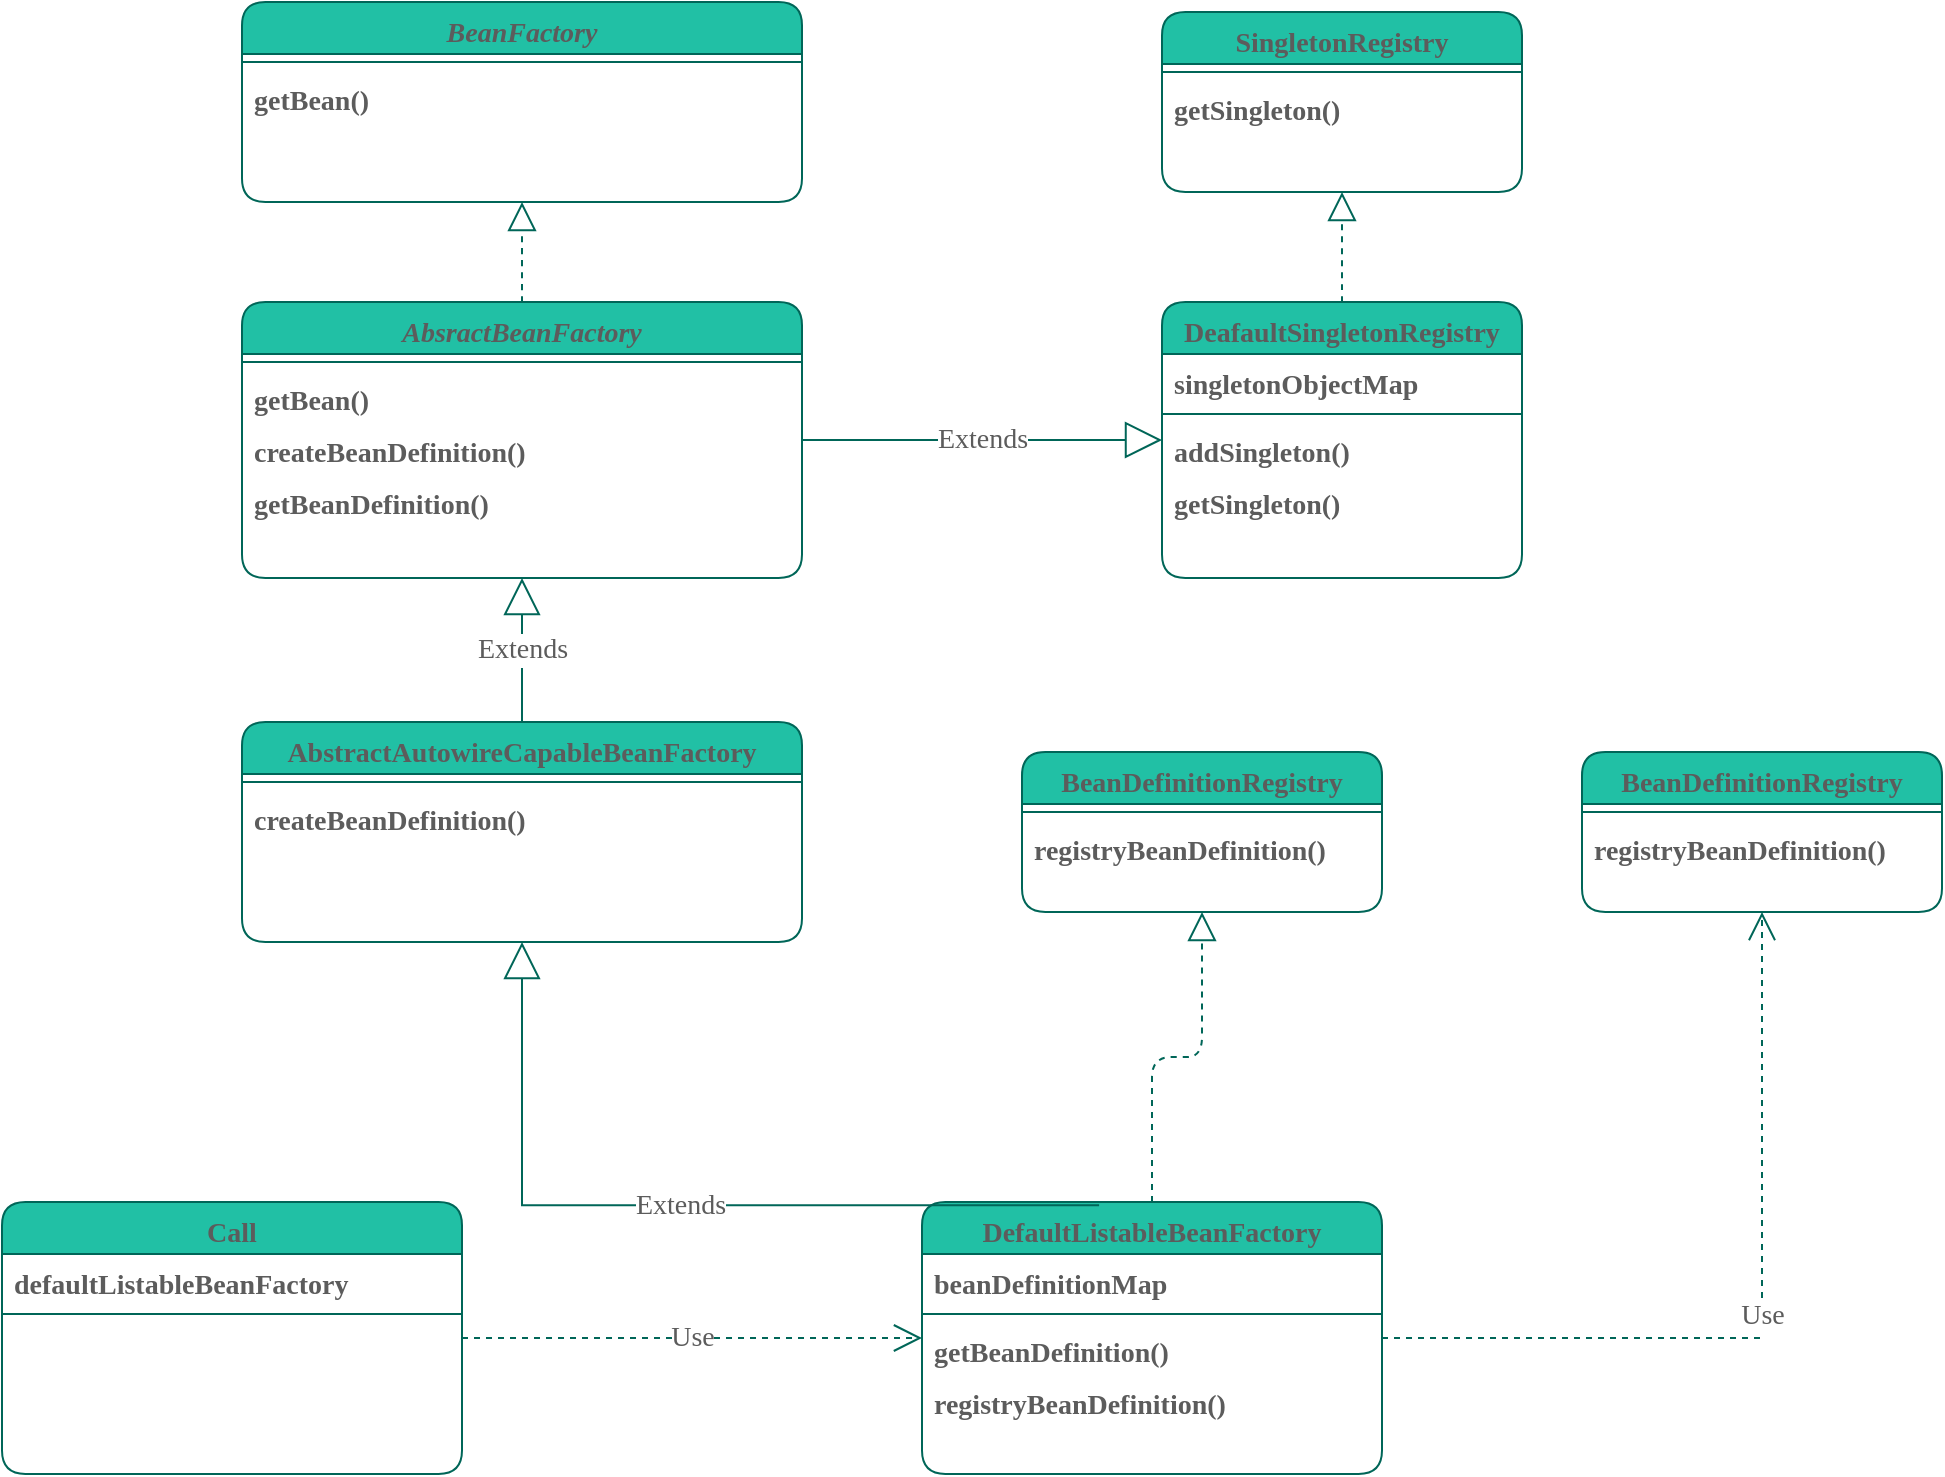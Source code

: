 <mxfile version="19.0.1" type="device"><diagram id="C5RBs43oDa-KdzZeNtuy" name="Page-1"><mxGraphModel dx="2497" dy="1349" grid="1" gridSize="10" guides="1" tooltips="1" connect="1" arrows="1" fold="1" page="1" pageScale="1" pageWidth="1169" pageHeight="827" math="0" shadow="0"><root><mxCell id="WIyWlLk6GJQsqaUBKTNV-0"/><mxCell id="WIyWlLk6GJQsqaUBKTNV-1" parent="WIyWlLk6GJQsqaUBKTNV-0"/><mxCell id="zkfFHV4jXpPFQw0GAbJ--0" value="AbsractBeanFactory" style="swimlane;fontStyle=3;align=center;verticalAlign=top;childLayout=stackLayout;horizontal=1;startSize=26;horizontalStack=0;resizeParent=1;resizeLast=0;collapsible=1;marginBottom=0;rounded=1;shadow=0;strokeWidth=1;fillColor=#21C0A5;strokeColor=#006658;fontColor=#5C5C5C;fontFamily=Comic Sans MS;fontSize=14;" parent="WIyWlLk6GJQsqaUBKTNV-1" vertex="1"><mxGeometry x="180" y="200" width="280" height="138" as="geometry"><mxRectangle x="230" y="140" width="160" height="26" as="alternateBounds"/></mxGeometry></mxCell><mxCell id="zkfFHV4jXpPFQw0GAbJ--4" value="" style="line;html=1;strokeWidth=1;align=left;verticalAlign=middle;spacingTop=-1;spacingLeft=3;spacingRight=3;rotatable=0;labelPosition=right;points=[];portConstraint=eastwest;fillColor=#21C0A5;strokeColor=#006658;fontColor=#5C5C5C;rounded=1;fontFamily=Comic Sans MS;fontStyle=1;fontSize=14;" parent="zkfFHV4jXpPFQw0GAbJ--0" vertex="1"><mxGeometry y="26" width="280" height="8" as="geometry"/></mxCell><mxCell id="zkfFHV4jXpPFQw0GAbJ--5" value="getBean()" style="text;align=left;verticalAlign=top;spacingLeft=4;spacingRight=4;overflow=hidden;rotatable=0;points=[[0,0.5],[1,0.5]];portConstraint=eastwest;fontColor=#5C5C5C;rounded=1;fontFamily=Comic Sans MS;fontStyle=1;fontSize=14;" parent="zkfFHV4jXpPFQw0GAbJ--0" vertex="1"><mxGeometry y="34" width="280" height="26" as="geometry"/></mxCell><mxCell id="TjunQlxCx7oym77YHdw6-30" value="createBeanDefinition()" style="text;align=left;verticalAlign=top;spacingLeft=4;spacingRight=4;overflow=hidden;rotatable=0;points=[[0,0.5],[1,0.5]];portConstraint=eastwest;fontColor=#5C5C5C;rounded=1;fontFamily=Comic Sans MS;fontStyle=1;fontSize=14;" vertex="1" parent="zkfFHV4jXpPFQw0GAbJ--0"><mxGeometry y="60" width="280" height="26" as="geometry"/></mxCell><mxCell id="TjunQlxCx7oym77YHdw6-29" value="getBeanDefinition()" style="text;align=left;verticalAlign=top;spacingLeft=4;spacingRight=4;overflow=hidden;rotatable=0;points=[[0,0.5],[1,0.5]];portConstraint=eastwest;fontColor=#5C5C5C;rounded=1;fontFamily=Comic Sans MS;fontStyle=1;fontSize=14;" vertex="1" parent="zkfFHV4jXpPFQw0GAbJ--0"><mxGeometry y="86" width="280" height="26" as="geometry"/></mxCell><mxCell id="zkfFHV4jXpPFQw0GAbJ--6" value="AbstractAutowireCapableBeanFactory" style="swimlane;fontStyle=1;align=center;verticalAlign=top;childLayout=stackLayout;horizontal=1;startSize=26;horizontalStack=0;resizeParent=1;resizeLast=0;collapsible=1;marginBottom=0;rounded=1;shadow=0;strokeWidth=1;fillColor=#21C0A5;strokeColor=#006658;fontColor=#5C5C5C;fontFamily=Comic Sans MS;fontSize=14;" parent="WIyWlLk6GJQsqaUBKTNV-1" vertex="1"><mxGeometry x="180" y="410" width="280" height="110" as="geometry"><mxRectangle x="130" y="380" width="160" height="26" as="alternateBounds"/></mxGeometry></mxCell><mxCell id="zkfFHV4jXpPFQw0GAbJ--9" value="" style="line;html=1;strokeWidth=1;align=left;verticalAlign=middle;spacingTop=-1;spacingLeft=3;spacingRight=3;rotatable=0;labelPosition=right;points=[];portConstraint=eastwest;fillColor=#21C0A5;strokeColor=#006658;fontColor=#5C5C5C;rounded=1;fontFamily=Comic Sans MS;fontStyle=1;fontSize=14;" parent="zkfFHV4jXpPFQw0GAbJ--6" vertex="1"><mxGeometry y="26" width="280" height="8" as="geometry"/></mxCell><mxCell id="TjunQlxCx7oym77YHdw6-33" value="createBeanDefinition()" style="text;align=left;verticalAlign=top;spacingLeft=4;spacingRight=4;overflow=hidden;rotatable=0;points=[[0,0.5],[1,0.5]];portConstraint=eastwest;fontColor=#5C5C5C;rounded=1;fontFamily=Comic Sans MS;fontStyle=1;fontSize=14;" vertex="1" parent="zkfFHV4jXpPFQw0GAbJ--6"><mxGeometry y="34" width="280" height="26" as="geometry"/></mxCell><mxCell id="zkfFHV4jXpPFQw0GAbJ--13" value="DefaultListableBeanFactory" style="swimlane;fontStyle=1;align=center;verticalAlign=top;childLayout=stackLayout;horizontal=1;startSize=26;horizontalStack=0;resizeParent=1;resizeLast=0;collapsible=1;marginBottom=0;rounded=1;shadow=0;strokeWidth=1;fillColor=#21C0A5;strokeColor=#006658;fontColor=#5C5C5C;fontFamily=Comic Sans MS;fontSize=14;" parent="WIyWlLk6GJQsqaUBKTNV-1" vertex="1"><mxGeometry x="520" y="650" width="230" height="136" as="geometry"><mxRectangle x="340" y="380" width="170" height="26" as="alternateBounds"/></mxGeometry></mxCell><mxCell id="zkfFHV4jXpPFQw0GAbJ--14" value="beanDefinitionMap" style="text;align=left;verticalAlign=top;spacingLeft=4;spacingRight=4;overflow=hidden;rotatable=0;points=[[0,0.5],[1,0.5]];portConstraint=eastwest;fontColor=#5C5C5C;rounded=1;fontFamily=Comic Sans MS;fontStyle=1;fontSize=14;" parent="zkfFHV4jXpPFQw0GAbJ--13" vertex="1"><mxGeometry y="26" width="230" height="26" as="geometry"/></mxCell><mxCell id="zkfFHV4jXpPFQw0GAbJ--15" value="" style="line;html=1;strokeWidth=1;align=left;verticalAlign=middle;spacingTop=-1;spacingLeft=3;spacingRight=3;rotatable=0;labelPosition=right;points=[];portConstraint=eastwest;fillColor=#21C0A5;strokeColor=#006658;fontColor=#5C5C5C;rounded=1;fontFamily=Comic Sans MS;fontStyle=1;fontSize=14;" parent="zkfFHV4jXpPFQw0GAbJ--13" vertex="1"><mxGeometry y="52" width="230" height="8" as="geometry"/></mxCell><mxCell id="TjunQlxCx7oym77YHdw6-34" value="getBeanDefinition()" style="text;align=left;verticalAlign=top;spacingLeft=4;spacingRight=4;overflow=hidden;rotatable=0;points=[[0,0.5],[1,0.5]];portConstraint=eastwest;fontColor=#5C5C5C;rounded=1;fontFamily=Comic Sans MS;fontStyle=1;fontSize=14;" vertex="1" parent="zkfFHV4jXpPFQw0GAbJ--13"><mxGeometry y="60" width="230" height="26" as="geometry"/></mxCell><mxCell id="TjunQlxCx7oym77YHdw6-35" value="registryBeanDefinition()" style="text;align=left;verticalAlign=top;spacingLeft=4;spacingRight=4;overflow=hidden;rotatable=0;points=[[0,0.5],[1,0.5]];portConstraint=eastwest;fontColor=#5C5C5C;rounded=1;fontFamily=Comic Sans MS;fontStyle=1;fontSize=14;" vertex="1" parent="zkfFHV4jXpPFQw0GAbJ--13"><mxGeometry y="86" width="230" height="26" as="geometry"/></mxCell><mxCell id="zkfFHV4jXpPFQw0GAbJ--17" value="SingletonRegistry" style="swimlane;fontStyle=1;align=center;verticalAlign=top;childLayout=stackLayout;horizontal=1;startSize=26;horizontalStack=0;resizeParent=1;resizeLast=0;collapsible=1;marginBottom=0;rounded=1;shadow=0;strokeWidth=1;fillColor=#21C0A5;strokeColor=#006658;fontColor=#5C5C5C;fontFamily=Comic Sans MS;fontSize=14;" parent="WIyWlLk6GJQsqaUBKTNV-1" vertex="1"><mxGeometry x="640" y="55" width="180" height="90" as="geometry"><mxRectangle x="550" y="140" width="160" height="26" as="alternateBounds"/></mxGeometry></mxCell><mxCell id="zkfFHV4jXpPFQw0GAbJ--23" value="" style="line;html=1;strokeWidth=1;align=left;verticalAlign=middle;spacingTop=-1;spacingLeft=3;spacingRight=3;rotatable=0;labelPosition=right;points=[];portConstraint=eastwest;fillColor=#21C0A5;strokeColor=#006658;fontColor=#5C5C5C;rounded=1;fontFamily=Comic Sans MS;fontStyle=1;fontSize=14;" parent="zkfFHV4jXpPFQw0GAbJ--17" vertex="1"><mxGeometry y="26" width="180" height="8" as="geometry"/></mxCell><mxCell id="zkfFHV4jXpPFQw0GAbJ--25" value="getSingleton()" style="text;align=left;verticalAlign=top;spacingLeft=4;spacingRight=4;overflow=hidden;rotatable=0;points=[[0,0.5],[1,0.5]];portConstraint=eastwest;fontColor=#5C5C5C;rounded=1;fontFamily=Comic Sans MS;fontStyle=1;fontSize=14;" parent="zkfFHV4jXpPFQw0GAbJ--17" vertex="1"><mxGeometry y="34" width="180" height="26" as="geometry"/></mxCell><mxCell id="TjunQlxCx7oym77YHdw6-0" value="DeafaultSingletonRegistry" style="swimlane;fontStyle=1;align=center;verticalAlign=top;childLayout=stackLayout;horizontal=1;startSize=26;horizontalStack=0;resizeParent=1;resizeLast=0;collapsible=1;marginBottom=0;rounded=1;shadow=0;strokeWidth=1;fillColor=#21C0A5;strokeColor=#006658;fontColor=#5C5C5C;fontFamily=Comic Sans MS;fontSize=14;" vertex="1" parent="WIyWlLk6GJQsqaUBKTNV-1"><mxGeometry x="640" y="200" width="180" height="138" as="geometry"><mxRectangle x="550" y="140" width="160" height="26" as="alternateBounds"/></mxGeometry></mxCell><mxCell id="TjunQlxCx7oym77YHdw6-5" value="singletonObjectMap" style="text;align=left;verticalAlign=top;spacingLeft=4;spacingRight=4;overflow=hidden;rotatable=0;points=[[0,0.5],[1,0.5]];portConstraint=eastwest;rounded=1;shadow=0;html=0;fontColor=#5C5C5C;fontFamily=Comic Sans MS;fontStyle=1;fontSize=14;" vertex="1" parent="TjunQlxCx7oym77YHdw6-0"><mxGeometry y="26" width="180" height="26" as="geometry"/></mxCell><mxCell id="TjunQlxCx7oym77YHdw6-6" value="" style="line;html=1;strokeWidth=1;align=left;verticalAlign=middle;spacingTop=-1;spacingLeft=3;spacingRight=3;rotatable=0;labelPosition=right;points=[];portConstraint=eastwest;fillColor=#21C0A5;strokeColor=#006658;fontColor=#5C5C5C;rounded=1;fontFamily=Comic Sans MS;fontStyle=1;fontSize=14;" vertex="1" parent="TjunQlxCx7oym77YHdw6-0"><mxGeometry y="52" width="180" height="8" as="geometry"/></mxCell><mxCell id="TjunQlxCx7oym77YHdw6-7" value="addSingleton()" style="text;align=left;verticalAlign=top;spacingLeft=4;spacingRight=4;overflow=hidden;rotatable=0;points=[[0,0.5],[1,0.5]];portConstraint=eastwest;fontColor=#5C5C5C;rounded=1;fontFamily=Comic Sans MS;fontStyle=1;fontSize=14;" vertex="1" parent="TjunQlxCx7oym77YHdw6-0"><mxGeometry y="60" width="180" height="26" as="geometry"/></mxCell><mxCell id="TjunQlxCx7oym77YHdw6-8" value="getSingleton()" style="text;align=left;verticalAlign=top;spacingLeft=4;spacingRight=4;overflow=hidden;rotatable=0;points=[[0,0.5],[1,0.5]];portConstraint=eastwest;fontColor=#5C5C5C;rounded=1;fontFamily=Comic Sans MS;fontStyle=1;fontSize=14;" vertex="1" parent="TjunQlxCx7oym77YHdw6-0"><mxGeometry y="86" width="180" height="26" as="geometry"/></mxCell><mxCell id="TjunQlxCx7oym77YHdw6-10" value="" style="endArrow=block;dashed=1;endFill=0;endSize=12;html=1;rounded=1;sketch=0;fontColor=#5C5C5C;strokeColor=#006658;fillColor=#21C0A5;curved=1;exitX=0.5;exitY=0;exitDx=0;exitDy=0;fontFamily=Comic Sans MS;fontStyle=1;fontSize=14;" edge="1" parent="WIyWlLk6GJQsqaUBKTNV-1" source="TjunQlxCx7oym77YHdw6-0" target="zkfFHV4jXpPFQw0GAbJ--17"><mxGeometry width="160" relative="1" as="geometry"><mxPoint x="260" y="660" as="sourcePoint"/><mxPoint x="610" y="150" as="targetPoint"/></mxGeometry></mxCell><mxCell id="TjunQlxCx7oym77YHdw6-19" value="Extends" style="endArrow=block;endSize=16;endFill=0;html=1;rounded=1;shadow=0;sketch=0;fontFamily=Comic Sans MS;fontSize=14;fontColor=#5C5C5C;strokeColor=#006658;fillColor=#21C0A5;curved=1;labelBorderColor=none;" edge="1" parent="WIyWlLk6GJQsqaUBKTNV-1" source="zkfFHV4jXpPFQw0GAbJ--0" target="TjunQlxCx7oym77YHdw6-0"><mxGeometry width="160" relative="1" as="geometry"><mxPoint x="260" y="660" as="sourcePoint"/><mxPoint x="420" y="660" as="targetPoint"/></mxGeometry></mxCell><mxCell id="TjunQlxCx7oym77YHdw6-20" value="" style="endArrow=block;dashed=1;endFill=0;endSize=12;html=1;rounded=1;sketch=0;fontColor=#5C5C5C;strokeColor=#006658;fillColor=#21C0A5;curved=1;fontFamily=Comic Sans MS;fontStyle=1;fontSize=14;" edge="1" parent="WIyWlLk6GJQsqaUBKTNV-1" source="zkfFHV4jXpPFQw0GAbJ--0" target="TjunQlxCx7oym77YHdw6-23"><mxGeometry width="160" relative="1" as="geometry"><mxPoint x="650.0" y="210" as="sourcePoint"/><mxPoint x="270" y="90" as="targetPoint"/></mxGeometry></mxCell><mxCell id="TjunQlxCx7oym77YHdw6-23" value="BeanFactory" style="swimlane;fontStyle=3;align=center;verticalAlign=top;childLayout=stackLayout;horizontal=1;startSize=26;horizontalStack=0;resizeParent=1;resizeLast=0;collapsible=1;marginBottom=0;rounded=1;shadow=0;strokeWidth=1;fillColor=#21C0A5;strokeColor=#006658;fontColor=#5C5C5C;fontFamily=Comic Sans MS;fontSize=14;aspect=fixed;" vertex="1" parent="WIyWlLk6GJQsqaUBKTNV-1"><mxGeometry x="180" y="50" width="280" height="100" as="geometry"><mxRectangle x="230" y="140" width="160" height="26" as="alternateBounds"/></mxGeometry></mxCell><mxCell id="TjunQlxCx7oym77YHdw6-27" value="" style="line;html=1;strokeWidth=1;align=left;verticalAlign=middle;spacingTop=-1;spacingLeft=3;spacingRight=3;rotatable=0;labelPosition=right;points=[];portConstraint=eastwest;fillColor=#21C0A5;strokeColor=#006658;fontColor=#5C5C5C;rounded=1;fontFamily=Comic Sans MS;fontStyle=1;fontSize=14;" vertex="1" parent="TjunQlxCx7oym77YHdw6-23"><mxGeometry y="26" width="280" height="8" as="geometry"/></mxCell><mxCell id="TjunQlxCx7oym77YHdw6-28" value="getBean()" style="text;align=left;verticalAlign=top;spacingLeft=4;spacingRight=4;overflow=hidden;rotatable=0;points=[[0,0.5],[1,0.5]];portConstraint=eastwest;fontColor=#5C5C5C;rounded=1;fontFamily=Comic Sans MS;fontStyle=1;fontSize=14;" vertex="1" parent="TjunQlxCx7oym77YHdw6-23"><mxGeometry y="34" width="280" height="26" as="geometry"/></mxCell><mxCell id="TjunQlxCx7oym77YHdw6-31" value="Extends" style="endArrow=block;endSize=16;endFill=0;html=1;rounded=1;shadow=0;sketch=0;fontFamily=Comic Sans MS;fontSize=14;fontColor=#5C5C5C;strokeColor=#006658;fillColor=#21C0A5;curved=1;labelBorderColor=none;" edge="1" parent="WIyWlLk6GJQsqaUBKTNV-1" source="zkfFHV4jXpPFQw0GAbJ--6" target="zkfFHV4jXpPFQw0GAbJ--0"><mxGeometry width="160" relative="1" as="geometry"><mxPoint x="360" y="279" as="sourcePoint"/><mxPoint x="560.0" y="279" as="targetPoint"/></mxGeometry></mxCell><mxCell id="TjunQlxCx7oym77YHdw6-32" value="Extends" style="endArrow=block;endSize=16;endFill=0;html=1;rounded=0;shadow=0;sketch=0;fontFamily=Comic Sans MS;fontSize=14;fontColor=#5C5C5C;strokeColor=#006658;fillColor=#21C0A5;labelBorderColor=none;exitX=0.385;exitY=0.012;exitDx=0;exitDy=0;exitPerimeter=0;edgeStyle=orthogonalEdgeStyle;" edge="1" parent="WIyWlLk6GJQsqaUBKTNV-1" source="zkfFHV4jXpPFQw0GAbJ--13" target="zkfFHV4jXpPFQw0GAbJ--6"><mxGeometry width="160" relative="1" as="geometry"><mxPoint x="350" y="700" as="sourcePoint"/><mxPoint x="380" y="530" as="targetPoint"/></mxGeometry></mxCell><mxCell id="TjunQlxCx7oym77YHdw6-36" value="BeanDefinitionRegistry" style="swimlane;fontStyle=1;align=center;verticalAlign=top;childLayout=stackLayout;horizontal=1;startSize=26;horizontalStack=0;resizeParent=1;resizeLast=0;collapsible=1;marginBottom=0;rounded=1;shadow=0;strokeWidth=1;fillColor=#21C0A5;strokeColor=#006658;fontColor=#5C5C5C;fontFamily=Comic Sans MS;fontSize=14;" vertex="1" parent="WIyWlLk6GJQsqaUBKTNV-1"><mxGeometry x="570" y="425" width="180" height="80" as="geometry"><mxRectangle x="340" y="380" width="170" height="26" as="alternateBounds"/></mxGeometry></mxCell><mxCell id="TjunQlxCx7oym77YHdw6-38" value="" style="line;html=1;strokeWidth=1;align=left;verticalAlign=middle;spacingTop=-1;spacingLeft=3;spacingRight=3;rotatable=0;labelPosition=right;points=[];portConstraint=eastwest;fillColor=#21C0A5;strokeColor=#006658;fontColor=#5C5C5C;rounded=1;fontFamily=Comic Sans MS;fontStyle=1;fontSize=14;" vertex="1" parent="TjunQlxCx7oym77YHdw6-36"><mxGeometry y="26" width="180" height="8" as="geometry"/></mxCell><mxCell id="TjunQlxCx7oym77YHdw6-40" value="registryBeanDefinition()" style="text;align=left;verticalAlign=top;spacingLeft=4;spacingRight=4;overflow=hidden;rotatable=0;points=[[0,0.5],[1,0.5]];portConstraint=eastwest;fontColor=#5C5C5C;rounded=1;fontFamily=Comic Sans MS;fontStyle=1;fontSize=14;" vertex="1" parent="TjunQlxCx7oym77YHdw6-36"><mxGeometry y="34" width="180" height="26" as="geometry"/></mxCell><mxCell id="TjunQlxCx7oym77YHdw6-41" value="" style="endArrow=block;dashed=1;endFill=0;endSize=12;html=1;rounded=1;sketch=0;fontColor=#5C5C5C;strokeColor=#006658;fillColor=#21C0A5;fontFamily=Comic Sans MS;fontStyle=1;fontSize=14;edgeStyle=orthogonalEdgeStyle;" edge="1" parent="WIyWlLk6GJQsqaUBKTNV-1" source="zkfFHV4jXpPFQw0GAbJ--13" target="TjunQlxCx7oym77YHdw6-36"><mxGeometry width="160" relative="1" as="geometry"><mxPoint x="650.0" y="210" as="sourcePoint"/><mxPoint x="650.0" y="160" as="targetPoint"/></mxGeometry></mxCell><mxCell id="TjunQlxCx7oym77YHdw6-45" value="Call" style="swimlane;fontStyle=1;align=center;verticalAlign=top;childLayout=stackLayout;horizontal=1;startSize=26;horizontalStack=0;resizeParent=1;resizeLast=0;collapsible=1;marginBottom=0;rounded=1;shadow=0;strokeWidth=1;fillColor=#21C0A5;strokeColor=#006658;fontColor=#5C5C5C;fontFamily=Comic Sans MS;fontSize=14;" vertex="1" parent="WIyWlLk6GJQsqaUBKTNV-1"><mxGeometry x="60" y="650" width="230" height="136" as="geometry"><mxRectangle x="340" y="380" width="170" height="26" as="alternateBounds"/></mxGeometry></mxCell><mxCell id="TjunQlxCx7oym77YHdw6-46" value="defaultListableBeanFactory" style="text;align=left;verticalAlign=top;spacingLeft=4;spacingRight=4;overflow=hidden;rotatable=0;points=[[0,0.5],[1,0.5]];portConstraint=eastwest;fontColor=#5C5C5C;rounded=1;fontFamily=Comic Sans MS;fontStyle=1;fontSize=14;" vertex="1" parent="TjunQlxCx7oym77YHdw6-45"><mxGeometry y="26" width="230" height="26" as="geometry"/></mxCell><mxCell id="TjunQlxCx7oym77YHdw6-47" value="" style="line;html=1;strokeWidth=1;align=left;verticalAlign=middle;spacingTop=-1;spacingLeft=3;spacingRight=3;rotatable=0;labelPosition=right;points=[];portConstraint=eastwest;fillColor=#21C0A5;strokeColor=#006658;fontColor=#5C5C5C;rounded=1;fontFamily=Comic Sans MS;fontStyle=1;fontSize=14;" vertex="1" parent="TjunQlxCx7oym77YHdw6-45"><mxGeometry y="52" width="230" height="8" as="geometry"/></mxCell><mxCell id="TjunQlxCx7oym77YHdw6-54" value="Use" style="endArrow=open;endSize=12;dashed=1;html=1;rounded=0;shadow=0;labelBorderColor=none;sketch=0;fontFamily=Comic Sans MS;fontSize=14;fontColor=#5C5C5C;strokeColor=#006658;fillColor=#21C0A5;" edge="1" parent="WIyWlLk6GJQsqaUBKTNV-1" source="TjunQlxCx7oym77YHdw6-45" target="zkfFHV4jXpPFQw0GAbJ--13"><mxGeometry width="160" relative="1" as="geometry"><mxPoint x="290" y="740" as="sourcePoint"/><mxPoint x="450" y="740" as="targetPoint"/></mxGeometry></mxCell><mxCell id="TjunQlxCx7oym77YHdw6-55" value="BeanDefinitionRegistry" style="swimlane;fontStyle=1;align=center;verticalAlign=top;childLayout=stackLayout;horizontal=1;startSize=26;horizontalStack=0;resizeParent=1;resizeLast=0;collapsible=1;marginBottom=0;rounded=1;shadow=0;strokeWidth=1;fillColor=#21C0A5;strokeColor=#006658;fontColor=#5C5C5C;fontFamily=Comic Sans MS;fontSize=14;" vertex="1" parent="WIyWlLk6GJQsqaUBKTNV-1"><mxGeometry x="850" y="425" width="180" height="80" as="geometry"><mxRectangle x="340" y="380" width="170" height="26" as="alternateBounds"/></mxGeometry></mxCell><mxCell id="TjunQlxCx7oym77YHdw6-56" value="" style="line;html=1;strokeWidth=1;align=left;verticalAlign=middle;spacingTop=-1;spacingLeft=3;spacingRight=3;rotatable=0;labelPosition=right;points=[];portConstraint=eastwest;fillColor=#21C0A5;strokeColor=#006658;fontColor=#5C5C5C;rounded=1;fontFamily=Comic Sans MS;fontStyle=1;fontSize=14;" vertex="1" parent="TjunQlxCx7oym77YHdw6-55"><mxGeometry y="26" width="180" height="8" as="geometry"/></mxCell><mxCell id="TjunQlxCx7oym77YHdw6-57" value="registryBeanDefinition()" style="text;align=left;verticalAlign=top;spacingLeft=4;spacingRight=4;overflow=hidden;rotatable=0;points=[[0,0.5],[1,0.5]];portConstraint=eastwest;fontColor=#5C5C5C;rounded=1;fontFamily=Comic Sans MS;fontStyle=1;fontSize=14;" vertex="1" parent="TjunQlxCx7oym77YHdw6-55"><mxGeometry y="34" width="180" height="26" as="geometry"/></mxCell><mxCell id="TjunQlxCx7oym77YHdw6-64" value="Use" style="endArrow=open;endSize=12;dashed=1;html=1;rounded=0;shadow=0;labelBorderColor=none;sketch=0;fontFamily=Comic Sans MS;fontSize=14;fontColor=#5C5C5C;strokeColor=#006658;fillColor=#21C0A5;edgeStyle=orthogonalEdgeStyle;" edge="1" parent="WIyWlLk6GJQsqaUBKTNV-1" source="zkfFHV4jXpPFQw0GAbJ--13" target="TjunQlxCx7oym77YHdw6-55"><mxGeometry width="160" relative="1" as="geometry"><mxPoint x="790" y="660" as="sourcePoint"/><mxPoint x="950.0" y="660" as="targetPoint"/></mxGeometry></mxCell></root></mxGraphModel></diagram></mxfile>